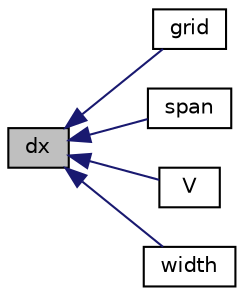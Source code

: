digraph "dx"
{
  bgcolor="transparent";
  edge [fontname="Helvetica",fontsize="10",labelfontname="Helvetica",labelfontsize="10"];
  node [fontname="Helvetica",fontsize="10",shape=record];
  rankdir="LR";
  Node1 [label="dx",height=0.2,width=0.4,color="black", fillcolor="grey75", style="filled" fontcolor="black"];
  Node1 -> Node2 [dir="back",color="midnightblue",fontsize="10",style="solid",fontname="Helvetica"];
  Node2 [label="grid",height=0.2,width=0.4,color="black",URL="$classFoam_1_1PDRblock.html#a1c028821a3668e65d3d12cd2c75e8fec",tooltip="Grid point at i,j,k position. "];
  Node1 -> Node3 [dir="back",color="midnightblue",fontsize="10",style="solid",fontname="Helvetica"];
  Node3 [label="span",height=0.2,width=0.4,color="black",URL="$classFoam_1_1PDRblock.html#a69e8c562036264e5c5de2167c6c191ca",tooltip="Cell dimensions at i,j,k position. "];
  Node1 -> Node4 [dir="back",color="midnightblue",fontsize="10",style="solid",fontname="Helvetica"];
  Node4 [label="V",height=0.2,width=0.4,color="black",URL="$classFoam_1_1PDRblock.html#a703750134da7da005f9311d5b66a89e0",tooltip="Cell volume at i,j,k position. "];
  Node1 -> Node5 [dir="back",color="midnightblue",fontsize="10",style="solid",fontname="Helvetica"];
  Node5 [label="width",height=0.2,width=0.4,color="black",URL="$classFoam_1_1PDRblock.html#a30ea808a62a5d199e8c0e2e0443a3d41",tooltip="Characteristic cell size at i,j,k position. "];
}
